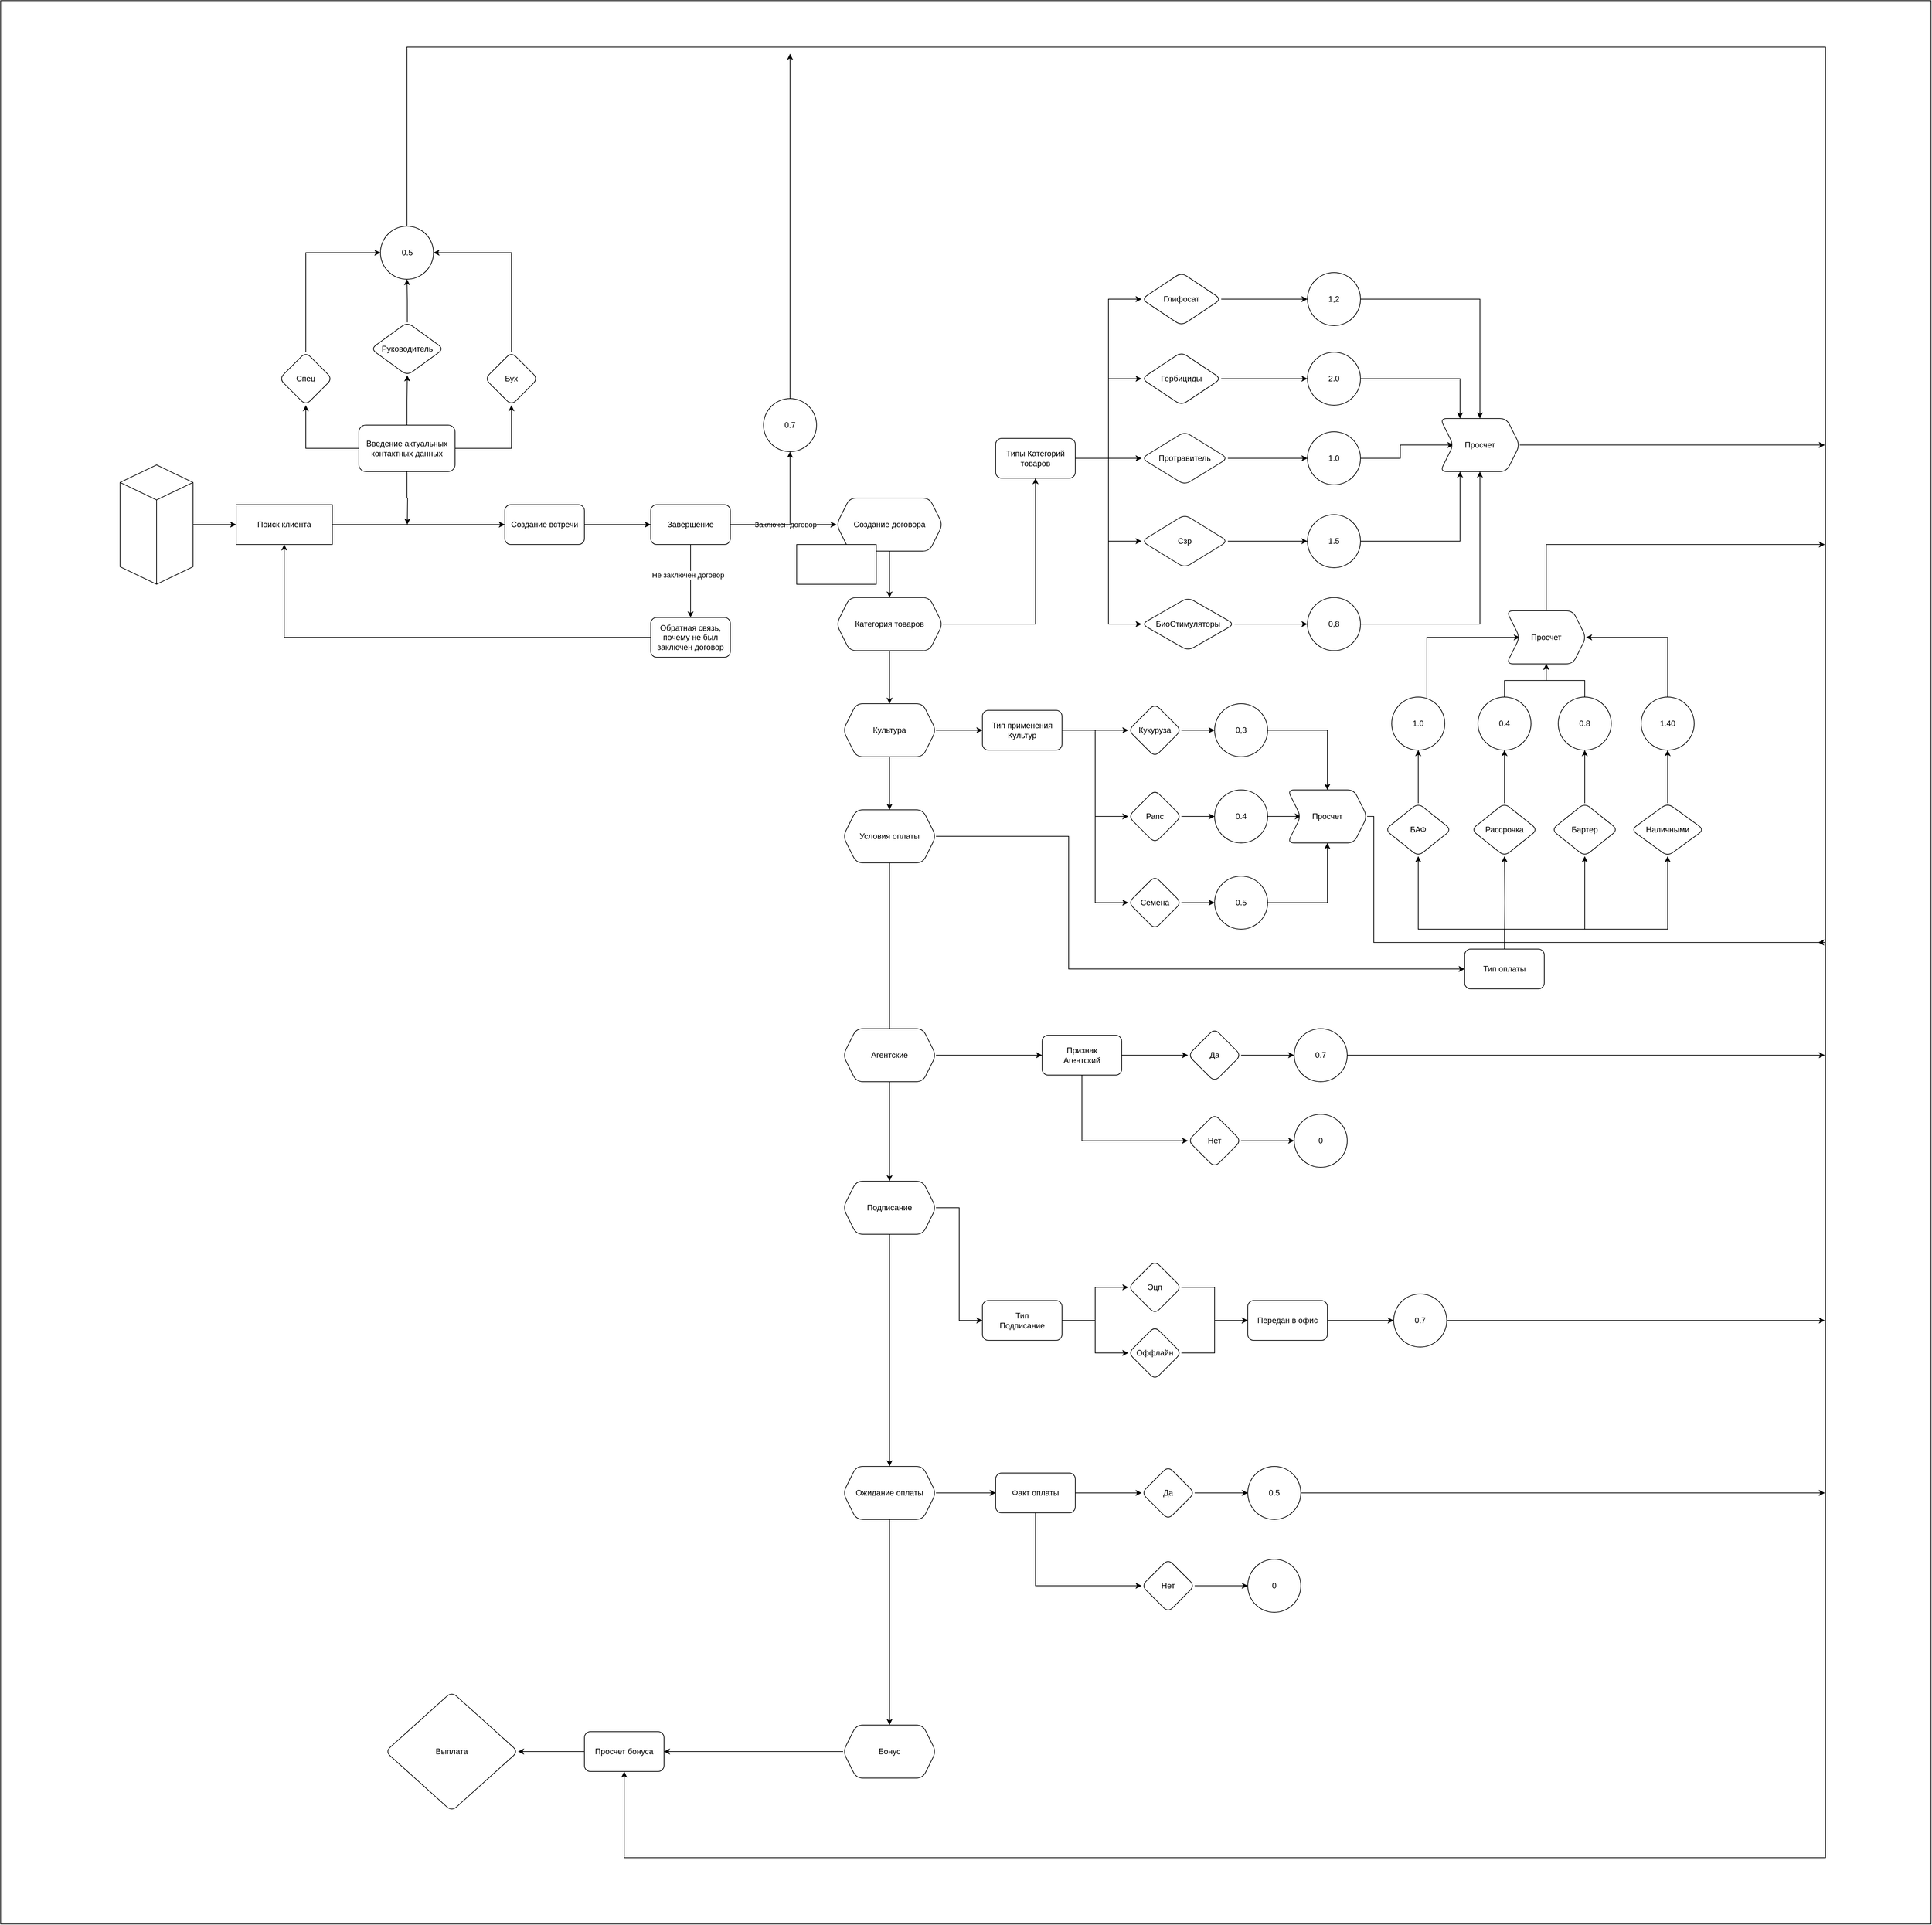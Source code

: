 <mxfile version="22.1.21" type="github">
  <diagram id="C5RBs43oDa-KdzZeNtuy" name="Page-1">
    <mxGraphModel dx="6012" dy="2959" grid="1" gridSize="10" guides="1" tooltips="1" connect="1" arrows="1" fold="1" page="1" pageScale="1" pageWidth="827" pageHeight="1169" math="0" shadow="0">
      <root>
        <mxCell id="WIyWlLk6GJQsqaUBKTNV-0" />
        <mxCell id="WIyWlLk6GJQsqaUBKTNV-1" parent="WIyWlLk6GJQsqaUBKTNV-0" />
        <mxCell id="RjRyZYwcBxq85FyGvVtr-87" value="" style="rounded=0;whiteSpace=wrap;html=1;" vertex="1" parent="WIyWlLk6GJQsqaUBKTNV-1">
          <mxGeometry x="-500" y="-510" width="2910" height="2900" as="geometry" />
        </mxCell>
        <mxCell id="WIyWlLk6GJQsqaUBKTNV-4" value="Yes" style="rounded=0;html=1;jettySize=auto;orthogonalLoop=1;fontSize=11;endArrow=block;endFill=0;endSize=8;strokeWidth=1;shadow=0;labelBackgroundColor=none;edgeStyle=orthogonalEdgeStyle;" parent="WIyWlLk6GJQsqaUBKTNV-1" edge="1">
          <mxGeometry y="20" relative="1" as="geometry">
            <mxPoint as="offset" />
            <mxPoint x="220" y="290" as="targetPoint" />
          </mxGeometry>
        </mxCell>
        <mxCell id="WIyWlLk6GJQsqaUBKTNV-5" value="No" style="edgeStyle=orthogonalEdgeStyle;rounded=0;html=1;jettySize=auto;orthogonalLoop=1;fontSize=11;endArrow=block;endFill=0;endSize=8;strokeWidth=1;shadow=0;labelBackgroundColor=none;" parent="WIyWlLk6GJQsqaUBKTNV-1" edge="1">
          <mxGeometry y="10" relative="1" as="geometry">
            <mxPoint as="offset" />
            <mxPoint x="270" y="210" as="sourcePoint" />
          </mxGeometry>
        </mxCell>
        <mxCell id="WIyWlLk6GJQsqaUBKTNV-8" value="No" style="rounded=0;html=1;jettySize=auto;orthogonalLoop=1;fontSize=11;endArrow=block;endFill=0;endSize=8;strokeWidth=1;shadow=0;labelBackgroundColor=none;edgeStyle=orthogonalEdgeStyle;" parent="WIyWlLk6GJQsqaUBKTNV-1" edge="1">
          <mxGeometry x="0.333" y="20" relative="1" as="geometry">
            <mxPoint as="offset" />
            <mxPoint x="220" y="430" as="targetPoint" />
          </mxGeometry>
        </mxCell>
        <mxCell id="WIyWlLk6GJQsqaUBKTNV-9" value="Yes" style="edgeStyle=orthogonalEdgeStyle;rounded=0;html=1;jettySize=auto;orthogonalLoop=1;fontSize=11;endArrow=block;endFill=0;endSize=8;strokeWidth=1;shadow=0;labelBackgroundColor=none;" parent="WIyWlLk6GJQsqaUBKTNV-1" edge="1">
          <mxGeometry y="10" relative="1" as="geometry">
            <mxPoint as="offset" />
            <mxPoint x="320" y="330" as="targetPoint" />
          </mxGeometry>
        </mxCell>
        <mxCell id="5p1ZKA-3Zw_9LjytfoNm-26" value="" style="edgeStyle=orthogonalEdgeStyle;rounded=0;orthogonalLoop=1;jettySize=auto;html=1;" parent="WIyWlLk6GJQsqaUBKTNV-1" source="5p1ZKA-3Zw_9LjytfoNm-1" target="5p1ZKA-3Zw_9LjytfoNm-25" edge="1">
          <mxGeometry relative="1" as="geometry" />
        </mxCell>
        <mxCell id="5p1ZKA-3Zw_9LjytfoNm-1" value="" style="html=1;whiteSpace=wrap;shape=isoCube2;backgroundOutline=1;isoAngle=15;" parent="WIyWlLk6GJQsqaUBKTNV-1" vertex="1">
          <mxGeometry x="-320" y="190" width="110" height="180" as="geometry" />
        </mxCell>
        <mxCell id="5p1ZKA-3Zw_9LjytfoNm-12" value="" style="edgeStyle=orthogonalEdgeStyle;rounded=0;orthogonalLoop=1;jettySize=auto;html=1;" parent="WIyWlLk6GJQsqaUBKTNV-1" source="5p1ZKA-3Zw_9LjytfoNm-4" target="5p1ZKA-3Zw_9LjytfoNm-11" edge="1">
          <mxGeometry relative="1" as="geometry" />
        </mxCell>
        <mxCell id="5p1ZKA-3Zw_9LjytfoNm-4" value="Создание встречи" style="rounded=1;whiteSpace=wrap;html=1;" parent="WIyWlLk6GJQsqaUBKTNV-1" vertex="1">
          <mxGeometry x="260" y="250" width="120" height="60" as="geometry" />
        </mxCell>
        <mxCell id="5p1ZKA-3Zw_9LjytfoNm-16" value="" style="edgeStyle=orthogonalEdgeStyle;rounded=0;orthogonalLoop=1;jettySize=auto;html=1;" parent="WIyWlLk6GJQsqaUBKTNV-1" source="5p1ZKA-3Zw_9LjytfoNm-11" target="5p1ZKA-3Zw_9LjytfoNm-15" edge="1">
          <mxGeometry relative="1" as="geometry" />
        </mxCell>
        <mxCell id="5p1ZKA-3Zw_9LjytfoNm-17" value="Не заключен договор" style="edgeLabel;html=1;align=center;verticalAlign=middle;resizable=0;points=[];" parent="5p1ZKA-3Zw_9LjytfoNm-16" vertex="1" connectable="0">
          <mxGeometry x="-0.092" y="-4" relative="1" as="geometry">
            <mxPoint y="-4" as="offset" />
          </mxGeometry>
        </mxCell>
        <mxCell id="5p1ZKA-3Zw_9LjytfoNm-23" style="edgeStyle=orthogonalEdgeStyle;rounded=0;orthogonalLoop=1;jettySize=auto;html=1;entryX=0;entryY=0.5;entryDx=0;entryDy=0;" parent="WIyWlLk6GJQsqaUBKTNV-1" source="5p1ZKA-3Zw_9LjytfoNm-11" target="5p1ZKA-3Zw_9LjytfoNm-21" edge="1">
          <mxGeometry relative="1" as="geometry" />
        </mxCell>
        <mxCell id="5p1ZKA-3Zw_9LjytfoNm-24" value="Заключен договор&lt;br&gt;" style="edgeLabel;html=1;align=center;verticalAlign=middle;resizable=0;points=[];" parent="5p1ZKA-3Zw_9LjytfoNm-23" vertex="1" connectable="0">
          <mxGeometry x="-0.3" y="1" relative="1" as="geometry">
            <mxPoint x="27" y="1" as="offset" />
          </mxGeometry>
        </mxCell>
        <mxCell id="5p1ZKA-3Zw_9LjytfoNm-77" value="" style="edgeStyle=orthogonalEdgeStyle;rounded=0;orthogonalLoop=1;jettySize=auto;html=1;" parent="WIyWlLk6GJQsqaUBKTNV-1" source="5p1ZKA-3Zw_9LjytfoNm-11" target="5p1ZKA-3Zw_9LjytfoNm-76" edge="1">
          <mxGeometry relative="1" as="geometry" />
        </mxCell>
        <mxCell id="5p1ZKA-3Zw_9LjytfoNm-11" value="Завершение" style="whiteSpace=wrap;html=1;rounded=1;" parent="WIyWlLk6GJQsqaUBKTNV-1" vertex="1">
          <mxGeometry x="480" y="250" width="120" height="60" as="geometry" />
        </mxCell>
        <mxCell id="5p1ZKA-3Zw_9LjytfoNm-18" style="edgeStyle=orthogonalEdgeStyle;rounded=0;orthogonalLoop=1;jettySize=auto;html=1;entryX=0.5;entryY=1;entryDx=0;entryDy=0;" parent="WIyWlLk6GJQsqaUBKTNV-1" source="5p1ZKA-3Zw_9LjytfoNm-15" target="5p1ZKA-3Zw_9LjytfoNm-25" edge="1">
          <mxGeometry relative="1" as="geometry">
            <mxPoint x="260" y="450" as="targetPoint" />
          </mxGeometry>
        </mxCell>
        <mxCell id="5p1ZKA-3Zw_9LjytfoNm-15" value="Обратная связь, почему не был заключен договор" style="whiteSpace=wrap;html=1;rounded=1;" parent="WIyWlLk6GJQsqaUBKTNV-1" vertex="1">
          <mxGeometry x="480" y="420" width="120" height="60" as="geometry" />
        </mxCell>
        <mxCell id="5p1ZKA-3Zw_9LjytfoNm-20" value="" style="edgeStyle=orthogonalEdgeStyle;rounded=0;orthogonalLoop=1;jettySize=auto;html=1;" parent="WIyWlLk6GJQsqaUBKTNV-1" source="5p1ZKA-3Zw_9LjytfoNm-21" target="5p1ZKA-3Zw_9LjytfoNm-22" edge="1">
          <mxGeometry relative="1" as="geometry" />
        </mxCell>
        <mxCell id="5p1ZKA-3Zw_9LjytfoNm-21" value="Создание договора" style="shape=hexagon;perimeter=hexagonPerimeter2;whiteSpace=wrap;html=1;fixedSize=1;rounded=1;" parent="WIyWlLk6GJQsqaUBKTNV-1" vertex="1">
          <mxGeometry x="760" y="240" width="160" height="80" as="geometry" />
        </mxCell>
        <mxCell id="5p1ZKA-3Zw_9LjytfoNm-53" value="" style="edgeStyle=orthogonalEdgeStyle;rounded=0;orthogonalLoop=1;jettySize=auto;html=1;" parent="WIyWlLk6GJQsqaUBKTNV-1" source="5p1ZKA-3Zw_9LjytfoNm-22" target="5p1ZKA-3Zw_9LjytfoNm-52" edge="1">
          <mxGeometry relative="1" as="geometry" />
        </mxCell>
        <mxCell id="5p1ZKA-3Zw_9LjytfoNm-67" value="" style="edgeStyle=orthogonalEdgeStyle;rounded=0;orthogonalLoop=1;jettySize=auto;html=1;" parent="WIyWlLk6GJQsqaUBKTNV-1" source="5p1ZKA-3Zw_9LjytfoNm-22" target="5p1ZKA-3Zw_9LjytfoNm-66" edge="1">
          <mxGeometry relative="1" as="geometry" />
        </mxCell>
        <mxCell id="5p1ZKA-3Zw_9LjytfoNm-22" value="Категория товаров&lt;br&gt;" style="shape=hexagon;perimeter=hexagonPerimeter2;whiteSpace=wrap;html=1;fixedSize=1;rounded=1;" parent="WIyWlLk6GJQsqaUBKTNV-1" vertex="1">
          <mxGeometry x="760" y="390" width="160" height="80" as="geometry" />
        </mxCell>
        <mxCell id="5p1ZKA-3Zw_9LjytfoNm-25" value="Поиск клиента" style="whiteSpace=wrap;html=1;" parent="WIyWlLk6GJQsqaUBKTNV-1" vertex="1">
          <mxGeometry x="-145" y="250" width="145" height="60" as="geometry" />
        </mxCell>
        <mxCell id="5p1ZKA-3Zw_9LjytfoNm-34" value="" style="edgeStyle=orthogonalEdgeStyle;rounded=0;orthogonalLoop=1;jettySize=auto;html=1;entryX=0;entryY=0.5;entryDx=0;entryDy=0;" parent="WIyWlLk6GJQsqaUBKTNV-1" source="5p1ZKA-3Zw_9LjytfoNm-25" target="5p1ZKA-3Zw_9LjytfoNm-4" edge="1">
          <mxGeometry relative="1" as="geometry">
            <mxPoint x="320" y="280" as="targetPoint" />
            <mxPoint x="-15" y="280" as="sourcePoint" />
          </mxGeometry>
        </mxCell>
        <mxCell id="5p1ZKA-3Zw_9LjytfoNm-40" style="edgeStyle=orthogonalEdgeStyle;rounded=0;orthogonalLoop=1;jettySize=auto;html=1;" parent="WIyWlLk6GJQsqaUBKTNV-1" source="5p1ZKA-3Zw_9LjytfoNm-33" edge="1">
          <mxGeometry relative="1" as="geometry">
            <mxPoint x="113" y="280" as="targetPoint" />
          </mxGeometry>
        </mxCell>
        <mxCell id="5p1ZKA-3Zw_9LjytfoNm-42" value="" style="edgeStyle=orthogonalEdgeStyle;rounded=0;orthogonalLoop=1;jettySize=auto;html=1;" parent="WIyWlLk6GJQsqaUBKTNV-1" source="5p1ZKA-3Zw_9LjytfoNm-33" target="5p1ZKA-3Zw_9LjytfoNm-41" edge="1">
          <mxGeometry relative="1" as="geometry" />
        </mxCell>
        <mxCell id="5p1ZKA-3Zw_9LjytfoNm-44" value="" style="edgeStyle=orthogonalEdgeStyle;rounded=0;orthogonalLoop=1;jettySize=auto;html=1;" parent="WIyWlLk6GJQsqaUBKTNV-1" source="5p1ZKA-3Zw_9LjytfoNm-33" target="5p1ZKA-3Zw_9LjytfoNm-43" edge="1">
          <mxGeometry relative="1" as="geometry" />
        </mxCell>
        <mxCell id="5p1ZKA-3Zw_9LjytfoNm-46" value="" style="edgeStyle=orthogonalEdgeStyle;rounded=0;orthogonalLoop=1;jettySize=auto;html=1;" parent="WIyWlLk6GJQsqaUBKTNV-1" source="5p1ZKA-3Zw_9LjytfoNm-33" target="5p1ZKA-3Zw_9LjytfoNm-45" edge="1">
          <mxGeometry relative="1" as="geometry" />
        </mxCell>
        <mxCell id="5p1ZKA-3Zw_9LjytfoNm-33" value="Введение актуальных контактных данных" style="rounded=1;whiteSpace=wrap;html=1;" parent="WIyWlLk6GJQsqaUBKTNV-1" vertex="1">
          <mxGeometry x="40" y="130" width="145" height="70" as="geometry" />
        </mxCell>
        <mxCell id="5p1ZKA-3Zw_9LjytfoNm-49" value="" style="edgeStyle=orthogonalEdgeStyle;rounded=0;orthogonalLoop=1;jettySize=auto;html=1;entryX=0;entryY=0.5;entryDx=0;entryDy=0;exitX=0.5;exitY=0;exitDx=0;exitDy=0;" parent="WIyWlLk6GJQsqaUBKTNV-1" source="5p1ZKA-3Zw_9LjytfoNm-41" target="5p1ZKA-3Zw_9LjytfoNm-48" edge="1">
          <mxGeometry relative="1" as="geometry" />
        </mxCell>
        <mxCell id="5p1ZKA-3Zw_9LjytfoNm-41" value="Спец" style="rhombus;whiteSpace=wrap;html=1;rounded=1;" parent="WIyWlLk6GJQsqaUBKTNV-1" vertex="1">
          <mxGeometry x="-80" y="20" width="80" height="80" as="geometry" />
        </mxCell>
        <mxCell id="5p1ZKA-3Zw_9LjytfoNm-50" style="edgeStyle=orthogonalEdgeStyle;rounded=0;orthogonalLoop=1;jettySize=auto;html=1;" parent="WIyWlLk6GJQsqaUBKTNV-1" source="5p1ZKA-3Zw_9LjytfoNm-43" target="5p1ZKA-3Zw_9LjytfoNm-48" edge="1">
          <mxGeometry relative="1" as="geometry" />
        </mxCell>
        <mxCell id="5p1ZKA-3Zw_9LjytfoNm-43" value="Руководитель&lt;br&gt;" style="rhombus;whiteSpace=wrap;html=1;rounded=1;" parent="WIyWlLk6GJQsqaUBKTNV-1" vertex="1">
          <mxGeometry x="58" y="-25" width="110" height="80" as="geometry" />
        </mxCell>
        <mxCell id="5p1ZKA-3Zw_9LjytfoNm-51" style="edgeStyle=orthogonalEdgeStyle;rounded=0;orthogonalLoop=1;jettySize=auto;html=1;exitX=0.5;exitY=0;exitDx=0;exitDy=0;entryX=1;entryY=0.5;entryDx=0;entryDy=0;" parent="WIyWlLk6GJQsqaUBKTNV-1" source="5p1ZKA-3Zw_9LjytfoNm-45" target="5p1ZKA-3Zw_9LjytfoNm-48" edge="1">
          <mxGeometry relative="1" as="geometry" />
        </mxCell>
        <mxCell id="5p1ZKA-3Zw_9LjytfoNm-45" value="Бух" style="rhombus;whiteSpace=wrap;html=1;rounded=1;" parent="WIyWlLk6GJQsqaUBKTNV-1" vertex="1">
          <mxGeometry x="230" y="20" width="80" height="80" as="geometry" />
        </mxCell>
        <mxCell id="RjRyZYwcBxq85FyGvVtr-54" style="edgeStyle=orthogonalEdgeStyle;rounded=0;orthogonalLoop=1;jettySize=auto;html=1;entryX=0.5;entryY=1;entryDx=0;entryDy=0;" edge="1" parent="WIyWlLk6GJQsqaUBKTNV-1" source="5p1ZKA-3Zw_9LjytfoNm-48" target="RjRyZYwcBxq85FyGvVtr-50">
          <mxGeometry relative="1" as="geometry">
            <mxPoint x="460" y="2300" as="targetPoint" />
            <Array as="points">
              <mxPoint x="113" y="-440" />
              <mxPoint x="2251" y="-440" />
              <mxPoint x="2251" y="2290" />
              <mxPoint x="440" y="2290" />
            </Array>
          </mxGeometry>
        </mxCell>
        <mxCell id="5p1ZKA-3Zw_9LjytfoNm-48" value="0.5" style="ellipse;whiteSpace=wrap;html=1;rounded=1;" parent="WIyWlLk6GJQsqaUBKTNV-1" vertex="1">
          <mxGeometry x="72.5" y="-170" width="80" height="80" as="geometry" />
        </mxCell>
        <mxCell id="5p1ZKA-3Zw_9LjytfoNm-57" value="" style="edgeStyle=orthogonalEdgeStyle;rounded=0;orthogonalLoop=1;jettySize=auto;html=1;" parent="WIyWlLk6GJQsqaUBKTNV-1" source="5p1ZKA-3Zw_9LjytfoNm-52" target="5p1ZKA-3Zw_9LjytfoNm-56" edge="1">
          <mxGeometry relative="1" as="geometry" />
        </mxCell>
        <mxCell id="5p1ZKA-3Zw_9LjytfoNm-59" value="" style="edgeStyle=orthogonalEdgeStyle;rounded=0;orthogonalLoop=1;jettySize=auto;html=1;entryX=0;entryY=0.5;entryDx=0;entryDy=0;" parent="WIyWlLk6GJQsqaUBKTNV-1" source="5p1ZKA-3Zw_9LjytfoNm-52" target="5p1ZKA-3Zw_9LjytfoNm-58" edge="1">
          <mxGeometry relative="1" as="geometry" />
        </mxCell>
        <mxCell id="5p1ZKA-3Zw_9LjytfoNm-61" value="" style="edgeStyle=orthogonalEdgeStyle;rounded=0;orthogonalLoop=1;jettySize=auto;html=1;entryX=0;entryY=0.5;entryDx=0;entryDy=0;" parent="WIyWlLk6GJQsqaUBKTNV-1" source="5p1ZKA-3Zw_9LjytfoNm-52" target="5p1ZKA-3Zw_9LjytfoNm-60" edge="1">
          <mxGeometry relative="1" as="geometry">
            <Array as="points">
              <mxPoint x="1170" y="180" />
              <mxPoint x="1170" y="305" />
            </Array>
          </mxGeometry>
        </mxCell>
        <mxCell id="5p1ZKA-3Zw_9LjytfoNm-52" value="Типы Категорий товаров" style="whiteSpace=wrap;html=1;rounded=1;" parent="WIyWlLk6GJQsqaUBKTNV-1" vertex="1">
          <mxGeometry x="1000" y="150" width="120" height="60" as="geometry" />
        </mxCell>
        <mxCell id="RjRyZYwcBxq85FyGvVtr-25" value="" style="edgeStyle=orthogonalEdgeStyle;rounded=0;orthogonalLoop=1;jettySize=auto;html=1;" edge="1" parent="WIyWlLk6GJQsqaUBKTNV-1" source="5p1ZKA-3Zw_9LjytfoNm-56" target="RjRyZYwcBxq85FyGvVtr-24">
          <mxGeometry relative="1" as="geometry" />
        </mxCell>
        <mxCell id="5p1ZKA-3Zw_9LjytfoNm-56" value="Протравитель&lt;br&gt;" style="rhombus;whiteSpace=wrap;html=1;rounded=1;" parent="WIyWlLk6GJQsqaUBKTNV-1" vertex="1">
          <mxGeometry x="1220" y="140" width="130" height="80" as="geometry" />
        </mxCell>
        <mxCell id="RjRyZYwcBxq85FyGvVtr-23" value="" style="edgeStyle=orthogonalEdgeStyle;rounded=0;orthogonalLoop=1;jettySize=auto;html=1;" edge="1" parent="WIyWlLk6GJQsqaUBKTNV-1" source="5p1ZKA-3Zw_9LjytfoNm-58" target="RjRyZYwcBxq85FyGvVtr-22">
          <mxGeometry relative="1" as="geometry" />
        </mxCell>
        <mxCell id="5p1ZKA-3Zw_9LjytfoNm-58" value="Гербициды" style="rhombus;whiteSpace=wrap;html=1;rounded=1;" parent="WIyWlLk6GJQsqaUBKTNV-1" vertex="1">
          <mxGeometry x="1220" y="20" width="120" height="80" as="geometry" />
        </mxCell>
        <mxCell id="RjRyZYwcBxq85FyGvVtr-27" value="" style="edgeStyle=orthogonalEdgeStyle;rounded=0;orthogonalLoop=1;jettySize=auto;html=1;" edge="1" parent="WIyWlLk6GJQsqaUBKTNV-1" source="5p1ZKA-3Zw_9LjytfoNm-60" target="RjRyZYwcBxq85FyGvVtr-26">
          <mxGeometry relative="1" as="geometry" />
        </mxCell>
        <mxCell id="5p1ZKA-3Zw_9LjytfoNm-60" value="Сзр" style="rhombus;whiteSpace=wrap;html=1;rounded=1;" parent="WIyWlLk6GJQsqaUBKTNV-1" vertex="1">
          <mxGeometry x="1220" y="265" width="130" height="80" as="geometry" />
        </mxCell>
        <mxCell id="5p1ZKA-3Zw_9LjytfoNm-62" value="" style="edgeStyle=orthogonalEdgeStyle;rounded=0;orthogonalLoop=1;jettySize=auto;html=1;exitX=1;exitY=0.5;exitDx=0;exitDy=0;entryX=0;entryY=0.5;entryDx=0;entryDy=0;" parent="WIyWlLk6GJQsqaUBKTNV-1" source="5p1ZKA-3Zw_9LjytfoNm-52" target="5p1ZKA-3Zw_9LjytfoNm-63" edge="1">
          <mxGeometry relative="1" as="geometry">
            <mxPoint x="1120" y="300" as="sourcePoint" />
            <Array as="points">
              <mxPoint x="1170" y="180" />
              <mxPoint x="1170" y="430" />
            </Array>
          </mxGeometry>
        </mxCell>
        <mxCell id="RjRyZYwcBxq85FyGvVtr-29" value="" style="edgeStyle=orthogonalEdgeStyle;rounded=0;orthogonalLoop=1;jettySize=auto;html=1;" edge="1" parent="WIyWlLk6GJQsqaUBKTNV-1" source="5p1ZKA-3Zw_9LjytfoNm-63" target="RjRyZYwcBxq85FyGvVtr-28">
          <mxGeometry relative="1" as="geometry" />
        </mxCell>
        <mxCell id="5p1ZKA-3Zw_9LjytfoNm-63" value="БиоСтимуляторы&lt;br&gt;" style="rhombus;whiteSpace=wrap;html=1;rounded=1;" parent="WIyWlLk6GJQsqaUBKTNV-1" vertex="1">
          <mxGeometry x="1220" y="390" width="140" height="80" as="geometry" />
        </mxCell>
        <mxCell id="5p1ZKA-3Zw_9LjytfoNm-64" value="" style="edgeStyle=orthogonalEdgeStyle;rounded=0;orthogonalLoop=1;jettySize=auto;html=1;entryX=0;entryY=0.5;entryDx=0;entryDy=0;exitX=1;exitY=0.5;exitDx=0;exitDy=0;" parent="WIyWlLk6GJQsqaUBKTNV-1" source="5p1ZKA-3Zw_9LjytfoNm-52" target="5p1ZKA-3Zw_9LjytfoNm-65" edge="1">
          <mxGeometry relative="1" as="geometry">
            <mxPoint x="1120" y="160" as="sourcePoint" />
          </mxGeometry>
        </mxCell>
        <mxCell id="RjRyZYwcBxq85FyGvVtr-21" value="" style="edgeStyle=orthogonalEdgeStyle;rounded=0;orthogonalLoop=1;jettySize=auto;html=1;" edge="1" parent="WIyWlLk6GJQsqaUBKTNV-1" source="5p1ZKA-3Zw_9LjytfoNm-65" target="RjRyZYwcBxq85FyGvVtr-20">
          <mxGeometry relative="1" as="geometry" />
        </mxCell>
        <mxCell id="5p1ZKA-3Zw_9LjytfoNm-65" value="Глифосат" style="rhombus;whiteSpace=wrap;html=1;rounded=1;" parent="WIyWlLk6GJQsqaUBKTNV-1" vertex="1">
          <mxGeometry x="1220" y="-100" width="120" height="80" as="geometry" />
        </mxCell>
        <mxCell id="5p1ZKA-3Zw_9LjytfoNm-69" value="" style="edgeStyle=orthogonalEdgeStyle;rounded=0;orthogonalLoop=1;jettySize=auto;html=1;" parent="WIyWlLk6GJQsqaUBKTNV-1" source="5p1ZKA-3Zw_9LjytfoNm-66" target="5p1ZKA-3Zw_9LjytfoNm-68" edge="1">
          <mxGeometry relative="1" as="geometry" />
        </mxCell>
        <mxCell id="5p1ZKA-3Zw_9LjytfoNm-79" value="" style="edgeStyle=orthogonalEdgeStyle;rounded=0;orthogonalLoop=1;jettySize=auto;html=1;" parent="WIyWlLk6GJQsqaUBKTNV-1" source="5p1ZKA-3Zw_9LjytfoNm-66" target="5p1ZKA-3Zw_9LjytfoNm-78" edge="1">
          <mxGeometry relative="1" as="geometry" />
        </mxCell>
        <mxCell id="5p1ZKA-3Zw_9LjytfoNm-66" value="Культура" style="shape=hexagon;perimeter=hexagonPerimeter2;whiteSpace=wrap;html=1;fixedSize=1;rounded=1;" parent="WIyWlLk6GJQsqaUBKTNV-1" vertex="1">
          <mxGeometry x="770" y="550" width="140" height="80" as="geometry" />
        </mxCell>
        <mxCell id="5p1ZKA-3Zw_9LjytfoNm-71" value="" style="edgeStyle=orthogonalEdgeStyle;rounded=0;orthogonalLoop=1;jettySize=auto;html=1;" parent="WIyWlLk6GJQsqaUBKTNV-1" source="5p1ZKA-3Zw_9LjytfoNm-68" target="5p1ZKA-3Zw_9LjytfoNm-70" edge="1">
          <mxGeometry relative="1" as="geometry" />
        </mxCell>
        <mxCell id="5p1ZKA-3Zw_9LjytfoNm-73" value="" style="edgeStyle=orthogonalEdgeStyle;rounded=0;orthogonalLoop=1;jettySize=auto;html=1;entryX=0;entryY=0.5;entryDx=0;entryDy=0;" parent="WIyWlLk6GJQsqaUBKTNV-1" source="5p1ZKA-3Zw_9LjytfoNm-68" target="5p1ZKA-3Zw_9LjytfoNm-72" edge="1">
          <mxGeometry relative="1" as="geometry" />
        </mxCell>
        <mxCell id="5p1ZKA-3Zw_9LjytfoNm-68" value="Тип применения Культур" style="whiteSpace=wrap;html=1;rounded=1;" parent="WIyWlLk6GJQsqaUBKTNV-1" vertex="1">
          <mxGeometry x="980" y="560" width="120" height="60" as="geometry" />
        </mxCell>
        <mxCell id="RjRyZYwcBxq85FyGvVtr-35" value="" style="edgeStyle=orthogonalEdgeStyle;rounded=0;orthogonalLoop=1;jettySize=auto;html=1;" edge="1" parent="WIyWlLk6GJQsqaUBKTNV-1" source="5p1ZKA-3Zw_9LjytfoNm-70" target="RjRyZYwcBxq85FyGvVtr-34">
          <mxGeometry relative="1" as="geometry" />
        </mxCell>
        <mxCell id="5p1ZKA-3Zw_9LjytfoNm-70" value="Кукуруза" style="rhombus;whiteSpace=wrap;html=1;rounded=1;" parent="WIyWlLk6GJQsqaUBKTNV-1" vertex="1">
          <mxGeometry x="1200" y="550" width="80" height="80" as="geometry" />
        </mxCell>
        <mxCell id="RjRyZYwcBxq85FyGvVtr-33" value="" style="edgeStyle=orthogonalEdgeStyle;rounded=0;orthogonalLoop=1;jettySize=auto;html=1;" edge="1" parent="WIyWlLk6GJQsqaUBKTNV-1" source="5p1ZKA-3Zw_9LjytfoNm-72" target="RjRyZYwcBxq85FyGvVtr-32">
          <mxGeometry relative="1" as="geometry" />
        </mxCell>
        <mxCell id="5p1ZKA-3Zw_9LjytfoNm-72" value="Рапс" style="rhombus;whiteSpace=wrap;html=1;rounded=1;" parent="WIyWlLk6GJQsqaUBKTNV-1" vertex="1">
          <mxGeometry x="1200" y="680" width="80" height="80" as="geometry" />
        </mxCell>
        <mxCell id="5p1ZKA-3Zw_9LjytfoNm-74" value="" style="edgeStyle=orthogonalEdgeStyle;rounded=0;orthogonalLoop=1;jettySize=auto;html=1;entryX=0;entryY=0.5;entryDx=0;entryDy=0;exitX=1;exitY=0.5;exitDx=0;exitDy=0;" parent="WIyWlLk6GJQsqaUBKTNV-1" source="5p1ZKA-3Zw_9LjytfoNm-68" target="5p1ZKA-3Zw_9LjytfoNm-75" edge="1">
          <mxGeometry relative="1" as="geometry">
            <mxPoint x="1100" y="720" as="sourcePoint" />
          </mxGeometry>
        </mxCell>
        <mxCell id="RjRyZYwcBxq85FyGvVtr-31" value="" style="edgeStyle=orthogonalEdgeStyle;rounded=0;orthogonalLoop=1;jettySize=auto;html=1;" edge="1" parent="WIyWlLk6GJQsqaUBKTNV-1" source="5p1ZKA-3Zw_9LjytfoNm-75" target="RjRyZYwcBxq85FyGvVtr-30">
          <mxGeometry relative="1" as="geometry" />
        </mxCell>
        <mxCell id="5p1ZKA-3Zw_9LjytfoNm-75" value="Семена" style="rhombus;whiteSpace=wrap;html=1;rounded=1;" parent="WIyWlLk6GJQsqaUBKTNV-1" vertex="1">
          <mxGeometry x="1200" y="810" width="80" height="80" as="geometry" />
        </mxCell>
        <mxCell id="RjRyZYwcBxq85FyGvVtr-56" style="edgeStyle=orthogonalEdgeStyle;rounded=0;orthogonalLoop=1;jettySize=auto;html=1;" edge="1" parent="WIyWlLk6GJQsqaUBKTNV-1" source="5p1ZKA-3Zw_9LjytfoNm-76">
          <mxGeometry relative="1" as="geometry">
            <mxPoint x="690" y="-430" as="targetPoint" />
          </mxGeometry>
        </mxCell>
        <mxCell id="5p1ZKA-3Zw_9LjytfoNm-76" value="0.7" style="ellipse;whiteSpace=wrap;html=1;rounded=1;" parent="WIyWlLk6GJQsqaUBKTNV-1" vertex="1">
          <mxGeometry x="650" y="90" width="80" height="80" as="geometry" />
        </mxCell>
        <mxCell id="5p1ZKA-3Zw_9LjytfoNm-81" value="" style="edgeStyle=orthogonalEdgeStyle;rounded=0;orthogonalLoop=1;jettySize=auto;html=1;" parent="WIyWlLk6GJQsqaUBKTNV-1" source="5p1ZKA-3Zw_9LjytfoNm-78" target="5p1ZKA-3Zw_9LjytfoNm-80" edge="1">
          <mxGeometry relative="1" as="geometry" />
        </mxCell>
        <mxCell id="5p1ZKA-3Zw_9LjytfoNm-85" value="" style="edgeStyle=orthogonalEdgeStyle;rounded=0;orthogonalLoop=1;jettySize=auto;html=1;entryX=0;entryY=0.5;entryDx=0;entryDy=0;" parent="WIyWlLk6GJQsqaUBKTNV-1" source="5p1ZKA-3Zw_9LjytfoNm-78" target="5p1ZKA-3Zw_9LjytfoNm-84" edge="1">
          <mxGeometry relative="1" as="geometry">
            <Array as="points">
              <mxPoint x="1110" y="750" />
              <mxPoint x="1110" y="950" />
            </Array>
          </mxGeometry>
        </mxCell>
        <mxCell id="5p1ZKA-3Zw_9LjytfoNm-78" value="Условия оплаты&lt;br&gt;" style="shape=hexagon;perimeter=hexagonPerimeter2;whiteSpace=wrap;html=1;fixedSize=1;rounded=1;" parent="WIyWlLk6GJQsqaUBKTNV-1" vertex="1">
          <mxGeometry x="770" y="710" width="140" height="80" as="geometry" />
        </mxCell>
        <mxCell id="5p1ZKA-3Zw_9LjytfoNm-83" value="" style="edgeStyle=orthogonalEdgeStyle;rounded=0;orthogonalLoop=1;jettySize=auto;html=1;entryX=0;entryY=0.5;entryDx=0;entryDy=0;" parent="WIyWlLk6GJQsqaUBKTNV-1" source="5p1ZKA-3Zw_9LjytfoNm-80" target="5p1ZKA-3Zw_9LjytfoNm-82" edge="1">
          <mxGeometry relative="1" as="geometry" />
        </mxCell>
        <mxCell id="RjRyZYwcBxq85FyGvVtr-13" value="" style="edgeStyle=orthogonalEdgeStyle;rounded=0;orthogonalLoop=1;jettySize=auto;html=1;" edge="1" parent="WIyWlLk6GJQsqaUBKTNV-1" source="5p1ZKA-3Zw_9LjytfoNm-80" target="RjRyZYwcBxq85FyGvVtr-12">
          <mxGeometry relative="1" as="geometry" />
        </mxCell>
        <mxCell id="5p1ZKA-3Zw_9LjytfoNm-80" value="Подписание" style="shape=hexagon;perimeter=hexagonPerimeter2;whiteSpace=wrap;html=1;fixedSize=1;rounded=1;" parent="WIyWlLk6GJQsqaUBKTNV-1" vertex="1">
          <mxGeometry x="770" y="1270" width="140" height="80" as="geometry" />
        </mxCell>
        <mxCell id="5p1ZKA-3Zw_9LjytfoNm-87" value="" style="edgeStyle=orthogonalEdgeStyle;rounded=0;orthogonalLoop=1;jettySize=auto;html=1;entryX=0;entryY=0.5;entryDx=0;entryDy=0;" parent="WIyWlLk6GJQsqaUBKTNV-1" source="5p1ZKA-3Zw_9LjytfoNm-82" target="5p1ZKA-3Zw_9LjytfoNm-86" edge="1">
          <mxGeometry relative="1" as="geometry" />
        </mxCell>
        <mxCell id="5p1ZKA-3Zw_9LjytfoNm-89" value="" style="edgeStyle=orthogonalEdgeStyle;rounded=0;orthogonalLoop=1;jettySize=auto;html=1;" parent="WIyWlLk6GJQsqaUBKTNV-1" source="5p1ZKA-3Zw_9LjytfoNm-82" target="5p1ZKA-3Zw_9LjytfoNm-88" edge="1">
          <mxGeometry relative="1" as="geometry" />
        </mxCell>
        <mxCell id="5p1ZKA-3Zw_9LjytfoNm-82" value="Тип &lt;br&gt;Подписание" style="whiteSpace=wrap;html=1;rounded=1;" parent="WIyWlLk6GJQsqaUBKTNV-1" vertex="1">
          <mxGeometry x="980" y="1450" width="120" height="60" as="geometry" />
        </mxCell>
        <mxCell id="5p1ZKA-3Zw_9LjytfoNm-96" value="" style="edgeStyle=orthogonalEdgeStyle;rounded=0;orthogonalLoop=1;jettySize=auto;html=1;" parent="WIyWlLk6GJQsqaUBKTNV-1" target="5p1ZKA-3Zw_9LjytfoNm-95" edge="1">
          <mxGeometry relative="1" as="geometry">
            <mxPoint x="1767" y="920" as="sourcePoint" />
          </mxGeometry>
        </mxCell>
        <mxCell id="5p1ZKA-3Zw_9LjytfoNm-103" style="edgeStyle=orthogonalEdgeStyle;rounded=0;orthogonalLoop=1;jettySize=auto;html=1;exitX=0.5;exitY=0;exitDx=0;exitDy=0;" parent="WIyWlLk6GJQsqaUBKTNV-1" edge="1">
          <mxGeometry relative="1" as="geometry">
            <mxPoint x="1888" y="780" as="targetPoint" />
            <mxPoint x="1778" y="920" as="sourcePoint" />
            <Array as="points">
              <mxPoint x="1767" y="920" />
              <mxPoint x="1767" y="890" />
              <mxPoint x="1888" y="890" />
            </Array>
          </mxGeometry>
        </mxCell>
        <mxCell id="5p1ZKA-3Zw_9LjytfoNm-106" value="" style="edgeStyle=orthogonalEdgeStyle;rounded=0;orthogonalLoop=1;jettySize=auto;html=1;exitX=0.5;exitY=0;exitDx=0;exitDy=0;entryX=0.5;entryY=1;entryDx=0;entryDy=0;" parent="WIyWlLk6GJQsqaUBKTNV-1" source="5p1ZKA-3Zw_9LjytfoNm-84" target="5p1ZKA-3Zw_9LjytfoNm-99" edge="1">
          <mxGeometry relative="1" as="geometry">
            <mxPoint x="1778" y="920" as="sourcePoint" />
            <Array as="points">
              <mxPoint x="1767" y="890" />
              <mxPoint x="2013" y="890" />
            </Array>
          </mxGeometry>
        </mxCell>
        <mxCell id="5p1ZKA-3Zw_9LjytfoNm-111" style="edgeStyle=orthogonalEdgeStyle;rounded=0;orthogonalLoop=1;jettySize=auto;html=1;entryX=0.5;entryY=1;entryDx=0;entryDy=0;" parent="WIyWlLk6GJQsqaUBKTNV-1" source="5p1ZKA-3Zw_9LjytfoNm-84" target="5p1ZKA-3Zw_9LjytfoNm-110" edge="1">
          <mxGeometry relative="1" as="geometry">
            <Array as="points">
              <mxPoint x="1767" y="890" />
              <mxPoint x="1637" y="890" />
            </Array>
          </mxGeometry>
        </mxCell>
        <mxCell id="5p1ZKA-3Zw_9LjytfoNm-84" value="Тип оплаты" style="whiteSpace=wrap;html=1;rounded=1;" parent="WIyWlLk6GJQsqaUBKTNV-1" vertex="1">
          <mxGeometry x="1707" y="920" width="120" height="60" as="geometry" />
        </mxCell>
        <mxCell id="5p1ZKA-3Zw_9LjytfoNm-91" value="" style="edgeStyle=orthogonalEdgeStyle;rounded=0;orthogonalLoop=1;jettySize=auto;html=1;" parent="WIyWlLk6GJQsqaUBKTNV-1" source="5p1ZKA-3Zw_9LjytfoNm-86" target="5p1ZKA-3Zw_9LjytfoNm-90" edge="1">
          <mxGeometry relative="1" as="geometry" />
        </mxCell>
        <mxCell id="5p1ZKA-3Zw_9LjytfoNm-86" value="Оффлайн" style="rhombus;whiteSpace=wrap;html=1;rounded=1;" parent="WIyWlLk6GJQsqaUBKTNV-1" vertex="1">
          <mxGeometry x="1200" y="1489" width="80" height="80" as="geometry" />
        </mxCell>
        <mxCell id="5p1ZKA-3Zw_9LjytfoNm-92" style="edgeStyle=orthogonalEdgeStyle;rounded=0;orthogonalLoop=1;jettySize=auto;html=1;entryX=0;entryY=0.5;entryDx=0;entryDy=0;" parent="WIyWlLk6GJQsqaUBKTNV-1" source="5p1ZKA-3Zw_9LjytfoNm-88" target="5p1ZKA-3Zw_9LjytfoNm-90" edge="1">
          <mxGeometry relative="1" as="geometry" />
        </mxCell>
        <mxCell id="5p1ZKA-3Zw_9LjytfoNm-88" value="Эцп" style="rhombus;whiteSpace=wrap;html=1;rounded=1;" parent="WIyWlLk6GJQsqaUBKTNV-1" vertex="1">
          <mxGeometry x="1200" y="1390" width="80" height="80" as="geometry" />
        </mxCell>
        <mxCell id="5p1ZKA-3Zw_9LjytfoNm-94" value="" style="edgeStyle=orthogonalEdgeStyle;rounded=0;orthogonalLoop=1;jettySize=auto;html=1;" parent="WIyWlLk6GJQsqaUBKTNV-1" source="5p1ZKA-3Zw_9LjytfoNm-90" target="5p1ZKA-3Zw_9LjytfoNm-93" edge="1">
          <mxGeometry relative="1" as="geometry" />
        </mxCell>
        <mxCell id="5p1ZKA-3Zw_9LjytfoNm-90" value="Передан в офис" style="whiteSpace=wrap;html=1;rounded=1;" parent="WIyWlLk6GJQsqaUBKTNV-1" vertex="1">
          <mxGeometry x="1380" y="1450" width="120" height="60" as="geometry" />
        </mxCell>
        <mxCell id="RjRyZYwcBxq85FyGvVtr-84" style="edgeStyle=orthogonalEdgeStyle;rounded=0;orthogonalLoop=1;jettySize=auto;html=1;" edge="1" parent="WIyWlLk6GJQsqaUBKTNV-1" source="5p1ZKA-3Zw_9LjytfoNm-93">
          <mxGeometry relative="1" as="geometry">
            <mxPoint x="2250" y="1480.0" as="targetPoint" />
          </mxGeometry>
        </mxCell>
        <mxCell id="5p1ZKA-3Zw_9LjytfoNm-93" value="0.7&lt;br&gt;" style="ellipse;whiteSpace=wrap;html=1;rounded=1;" parent="WIyWlLk6GJQsqaUBKTNV-1" vertex="1">
          <mxGeometry x="1600" y="1440" width="80" height="80" as="geometry" />
        </mxCell>
        <mxCell id="RjRyZYwcBxq85FyGvVtr-39" value="" style="edgeStyle=orthogonalEdgeStyle;rounded=0;orthogonalLoop=1;jettySize=auto;html=1;" edge="1" parent="WIyWlLk6GJQsqaUBKTNV-1" source="5p1ZKA-3Zw_9LjytfoNm-95" target="RjRyZYwcBxq85FyGvVtr-38">
          <mxGeometry relative="1" as="geometry" />
        </mxCell>
        <mxCell id="5p1ZKA-3Zw_9LjytfoNm-95" value="Рассрочка" style="rhombus;whiteSpace=wrap;html=1;rounded=1;" parent="WIyWlLk6GJQsqaUBKTNV-1" vertex="1">
          <mxGeometry x="1717" y="700" width="100" height="80" as="geometry" />
        </mxCell>
        <mxCell id="RjRyZYwcBxq85FyGvVtr-43" value="" style="edgeStyle=orthogonalEdgeStyle;rounded=0;orthogonalLoop=1;jettySize=auto;html=1;" edge="1" parent="WIyWlLk6GJQsqaUBKTNV-1" source="5p1ZKA-3Zw_9LjytfoNm-99" target="RjRyZYwcBxq85FyGvVtr-42">
          <mxGeometry relative="1" as="geometry" />
        </mxCell>
        <mxCell id="5p1ZKA-3Zw_9LjytfoNm-99" value="Наличными" style="rhombus;whiteSpace=wrap;html=1;rounded=1;" parent="WIyWlLk6GJQsqaUBKTNV-1" vertex="1">
          <mxGeometry x="1958" y="700" width="110" height="80" as="geometry" />
        </mxCell>
        <mxCell id="RjRyZYwcBxq85FyGvVtr-41" value="" style="edgeStyle=orthogonalEdgeStyle;rounded=0;orthogonalLoop=1;jettySize=auto;html=1;" edge="1" parent="WIyWlLk6GJQsqaUBKTNV-1" source="5p1ZKA-3Zw_9LjytfoNm-105" target="RjRyZYwcBxq85FyGvVtr-40">
          <mxGeometry relative="1" as="geometry" />
        </mxCell>
        <mxCell id="5p1ZKA-3Zw_9LjytfoNm-105" value="Бартер" style="rhombus;whiteSpace=wrap;html=1;rounded=1;" parent="WIyWlLk6GJQsqaUBKTNV-1" vertex="1">
          <mxGeometry x="1838" y="700" width="100" height="80" as="geometry" />
        </mxCell>
        <mxCell id="RjRyZYwcBxq85FyGvVtr-37" value="" style="edgeStyle=orthogonalEdgeStyle;rounded=0;orthogonalLoop=1;jettySize=auto;html=1;" edge="1" parent="WIyWlLk6GJQsqaUBKTNV-1" source="5p1ZKA-3Zw_9LjytfoNm-110" target="RjRyZYwcBxq85FyGvVtr-36">
          <mxGeometry relative="1" as="geometry" />
        </mxCell>
        <mxCell id="5p1ZKA-3Zw_9LjytfoNm-110" value="БАФ" style="rhombus;whiteSpace=wrap;html=1;rounded=1;" parent="WIyWlLk6GJQsqaUBKTNV-1" vertex="1">
          <mxGeometry x="1587" y="700" width="100" height="80" as="geometry" />
        </mxCell>
        <mxCell id="RjRyZYwcBxq85FyGvVtr-3" value="" style="edgeStyle=orthogonalEdgeStyle;rounded=0;orthogonalLoop=1;jettySize=auto;html=1;" edge="1" parent="WIyWlLk6GJQsqaUBKTNV-1" source="RjRyZYwcBxq85FyGvVtr-0" target="RjRyZYwcBxq85FyGvVtr-2">
          <mxGeometry relative="1" as="geometry" />
        </mxCell>
        <mxCell id="RjRyZYwcBxq85FyGvVtr-0" value="Агентские" style="shape=hexagon;perimeter=hexagonPerimeter2;whiteSpace=wrap;html=1;fixedSize=1;rounded=1;" vertex="1" parent="WIyWlLk6GJQsqaUBKTNV-1">
          <mxGeometry x="770" y="1040" width="140" height="80" as="geometry" />
        </mxCell>
        <mxCell id="RjRyZYwcBxq85FyGvVtr-5" value="" style="edgeStyle=orthogonalEdgeStyle;rounded=0;orthogonalLoop=1;jettySize=auto;html=1;" edge="1" parent="WIyWlLk6GJQsqaUBKTNV-1" source="RjRyZYwcBxq85FyGvVtr-2" target="RjRyZYwcBxq85FyGvVtr-4">
          <mxGeometry relative="1" as="geometry" />
        </mxCell>
        <mxCell id="RjRyZYwcBxq85FyGvVtr-7" value="" style="edgeStyle=orthogonalEdgeStyle;rounded=0;orthogonalLoop=1;jettySize=auto;html=1;" edge="1" parent="WIyWlLk6GJQsqaUBKTNV-1" source="RjRyZYwcBxq85FyGvVtr-2" target="RjRyZYwcBxq85FyGvVtr-6">
          <mxGeometry relative="1" as="geometry">
            <Array as="points">
              <mxPoint x="1130" y="1209" />
            </Array>
          </mxGeometry>
        </mxCell>
        <mxCell id="RjRyZYwcBxq85FyGvVtr-2" value="Признак&lt;br&gt;Агентский" style="whiteSpace=wrap;html=1;rounded=1;" vertex="1" parent="WIyWlLk6GJQsqaUBKTNV-1">
          <mxGeometry x="1070" y="1050" width="120" height="60" as="geometry" />
        </mxCell>
        <mxCell id="RjRyZYwcBxq85FyGvVtr-9" value="" style="edgeStyle=orthogonalEdgeStyle;rounded=0;orthogonalLoop=1;jettySize=auto;html=1;" edge="1" parent="WIyWlLk6GJQsqaUBKTNV-1" source="RjRyZYwcBxq85FyGvVtr-4" target="RjRyZYwcBxq85FyGvVtr-8">
          <mxGeometry relative="1" as="geometry" />
        </mxCell>
        <mxCell id="RjRyZYwcBxq85FyGvVtr-4" value="Да" style="rhombus;whiteSpace=wrap;html=1;rounded=1;" vertex="1" parent="WIyWlLk6GJQsqaUBKTNV-1">
          <mxGeometry x="1290" y="1040" width="80" height="80" as="geometry" />
        </mxCell>
        <mxCell id="RjRyZYwcBxq85FyGvVtr-11" value="" style="edgeStyle=orthogonalEdgeStyle;rounded=0;orthogonalLoop=1;jettySize=auto;html=1;" edge="1" parent="WIyWlLk6GJQsqaUBKTNV-1" source="RjRyZYwcBxq85FyGvVtr-6" target="RjRyZYwcBxq85FyGvVtr-10">
          <mxGeometry relative="1" as="geometry" />
        </mxCell>
        <mxCell id="RjRyZYwcBxq85FyGvVtr-6" value="Нет" style="rhombus;whiteSpace=wrap;html=1;rounded=1;" vertex="1" parent="WIyWlLk6GJQsqaUBKTNV-1">
          <mxGeometry x="1290" y="1169" width="80" height="80" as="geometry" />
        </mxCell>
        <mxCell id="RjRyZYwcBxq85FyGvVtr-83" style="edgeStyle=orthogonalEdgeStyle;rounded=0;orthogonalLoop=1;jettySize=auto;html=1;" edge="1" parent="WIyWlLk6GJQsqaUBKTNV-1" source="RjRyZYwcBxq85FyGvVtr-8">
          <mxGeometry relative="1" as="geometry">
            <mxPoint x="2250" y="1080.0" as="targetPoint" />
          </mxGeometry>
        </mxCell>
        <mxCell id="RjRyZYwcBxq85FyGvVtr-8" value="0.7&lt;br&gt;" style="ellipse;whiteSpace=wrap;html=1;rounded=1;" vertex="1" parent="WIyWlLk6GJQsqaUBKTNV-1">
          <mxGeometry x="1450" y="1040" width="80" height="80" as="geometry" />
        </mxCell>
        <mxCell id="RjRyZYwcBxq85FyGvVtr-10" value="0" style="ellipse;whiteSpace=wrap;html=1;rounded=1;" vertex="1" parent="WIyWlLk6GJQsqaUBKTNV-1">
          <mxGeometry x="1450" y="1169" width="80" height="80" as="geometry" />
        </mxCell>
        <mxCell id="RjRyZYwcBxq85FyGvVtr-15" value="" style="edgeStyle=orthogonalEdgeStyle;rounded=0;orthogonalLoop=1;jettySize=auto;html=1;" edge="1" parent="WIyWlLk6GJQsqaUBKTNV-1" source="RjRyZYwcBxq85FyGvVtr-12" target="RjRyZYwcBxq85FyGvVtr-14">
          <mxGeometry relative="1" as="geometry" />
        </mxCell>
        <mxCell id="RjRyZYwcBxq85FyGvVtr-49" value="" style="edgeStyle=orthogonalEdgeStyle;rounded=0;orthogonalLoop=1;jettySize=auto;html=1;" edge="1" parent="WIyWlLk6GJQsqaUBKTNV-1" source="RjRyZYwcBxq85FyGvVtr-12" target="RjRyZYwcBxq85FyGvVtr-48">
          <mxGeometry relative="1" as="geometry" />
        </mxCell>
        <mxCell id="RjRyZYwcBxq85FyGvVtr-12" value="Ожидание оплаты" style="shape=hexagon;perimeter=hexagonPerimeter2;whiteSpace=wrap;html=1;fixedSize=1;rounded=1;" vertex="1" parent="WIyWlLk6GJQsqaUBKTNV-1">
          <mxGeometry x="770" y="1700" width="140" height="80" as="geometry" />
        </mxCell>
        <mxCell id="RjRyZYwcBxq85FyGvVtr-17" value="" style="edgeStyle=orthogonalEdgeStyle;rounded=0;orthogonalLoop=1;jettySize=auto;html=1;" edge="1" parent="WIyWlLk6GJQsqaUBKTNV-1" source="RjRyZYwcBxq85FyGvVtr-14" target="RjRyZYwcBxq85FyGvVtr-16">
          <mxGeometry relative="1" as="geometry" />
        </mxCell>
        <mxCell id="RjRyZYwcBxq85FyGvVtr-19" value="" style="edgeStyle=orthogonalEdgeStyle;rounded=0;orthogonalLoop=1;jettySize=auto;html=1;" edge="1" parent="WIyWlLk6GJQsqaUBKTNV-1" source="RjRyZYwcBxq85FyGvVtr-14" target="RjRyZYwcBxq85FyGvVtr-18">
          <mxGeometry relative="1" as="geometry">
            <Array as="points">
              <mxPoint x="1060" y="1880" />
            </Array>
          </mxGeometry>
        </mxCell>
        <mxCell id="RjRyZYwcBxq85FyGvVtr-14" value="Факт оплаты" style="whiteSpace=wrap;html=1;rounded=1;" vertex="1" parent="WIyWlLk6GJQsqaUBKTNV-1">
          <mxGeometry x="1000" y="1710" width="120" height="60" as="geometry" />
        </mxCell>
        <mxCell id="RjRyZYwcBxq85FyGvVtr-45" value="" style="edgeStyle=orthogonalEdgeStyle;rounded=0;orthogonalLoop=1;jettySize=auto;html=1;" edge="1" parent="WIyWlLk6GJQsqaUBKTNV-1" source="RjRyZYwcBxq85FyGvVtr-16" target="RjRyZYwcBxq85FyGvVtr-44">
          <mxGeometry relative="1" as="geometry" />
        </mxCell>
        <mxCell id="RjRyZYwcBxq85FyGvVtr-16" value="Да" style="rhombus;whiteSpace=wrap;html=1;rounded=1;" vertex="1" parent="WIyWlLk6GJQsqaUBKTNV-1">
          <mxGeometry x="1220" y="1700" width="80" height="80" as="geometry" />
        </mxCell>
        <mxCell id="RjRyZYwcBxq85FyGvVtr-47" value="" style="edgeStyle=orthogonalEdgeStyle;rounded=0;orthogonalLoop=1;jettySize=auto;html=1;" edge="1" parent="WIyWlLk6GJQsqaUBKTNV-1" source="RjRyZYwcBxq85FyGvVtr-18" target="RjRyZYwcBxq85FyGvVtr-46">
          <mxGeometry relative="1" as="geometry" />
        </mxCell>
        <mxCell id="RjRyZYwcBxq85FyGvVtr-18" value="Нет" style="rhombus;whiteSpace=wrap;html=1;rounded=1;" vertex="1" parent="WIyWlLk6GJQsqaUBKTNV-1">
          <mxGeometry x="1220" y="1840" width="80" height="80" as="geometry" />
        </mxCell>
        <mxCell id="RjRyZYwcBxq85FyGvVtr-74" style="edgeStyle=orthogonalEdgeStyle;rounded=0;orthogonalLoop=1;jettySize=auto;html=1;entryX=0.5;entryY=0;entryDx=0;entryDy=0;" edge="1" parent="WIyWlLk6GJQsqaUBKTNV-1" source="RjRyZYwcBxq85FyGvVtr-20" target="RjRyZYwcBxq85FyGvVtr-69">
          <mxGeometry relative="1" as="geometry" />
        </mxCell>
        <mxCell id="RjRyZYwcBxq85FyGvVtr-20" value="1,2" style="ellipse;whiteSpace=wrap;html=1;rounded=1;" vertex="1" parent="WIyWlLk6GJQsqaUBKTNV-1">
          <mxGeometry x="1470" y="-100" width="80" height="80" as="geometry" />
        </mxCell>
        <mxCell id="RjRyZYwcBxq85FyGvVtr-73" style="edgeStyle=orthogonalEdgeStyle;rounded=0;orthogonalLoop=1;jettySize=auto;html=1;entryX=0.25;entryY=0;entryDx=0;entryDy=0;" edge="1" parent="WIyWlLk6GJQsqaUBKTNV-1" source="RjRyZYwcBxq85FyGvVtr-22" target="RjRyZYwcBxq85FyGvVtr-69">
          <mxGeometry relative="1" as="geometry" />
        </mxCell>
        <mxCell id="RjRyZYwcBxq85FyGvVtr-22" value="2.0" style="ellipse;whiteSpace=wrap;html=1;rounded=1;" vertex="1" parent="WIyWlLk6GJQsqaUBKTNV-1">
          <mxGeometry x="1470" y="20" width="80" height="80" as="geometry" />
        </mxCell>
        <mxCell id="RjRyZYwcBxq85FyGvVtr-72" style="edgeStyle=orthogonalEdgeStyle;rounded=0;orthogonalLoop=1;jettySize=auto;html=1;entryX=0;entryY=0.5;entryDx=0;entryDy=0;" edge="1" parent="WIyWlLk6GJQsqaUBKTNV-1" source="RjRyZYwcBxq85FyGvVtr-24" target="RjRyZYwcBxq85FyGvVtr-69">
          <mxGeometry relative="1" as="geometry" />
        </mxCell>
        <mxCell id="RjRyZYwcBxq85FyGvVtr-24" value="1.0" style="ellipse;whiteSpace=wrap;html=1;rounded=1;" vertex="1" parent="WIyWlLk6GJQsqaUBKTNV-1">
          <mxGeometry x="1470" y="140" width="80" height="80" as="geometry" />
        </mxCell>
        <mxCell id="RjRyZYwcBxq85FyGvVtr-71" style="edgeStyle=orthogonalEdgeStyle;rounded=0;orthogonalLoop=1;jettySize=auto;html=1;entryX=0.25;entryY=1;entryDx=0;entryDy=0;" edge="1" parent="WIyWlLk6GJQsqaUBKTNV-1" source="RjRyZYwcBxq85FyGvVtr-26" target="RjRyZYwcBxq85FyGvVtr-69">
          <mxGeometry relative="1" as="geometry" />
        </mxCell>
        <mxCell id="RjRyZYwcBxq85FyGvVtr-26" value="1.5" style="ellipse;whiteSpace=wrap;html=1;rounded=1;" vertex="1" parent="WIyWlLk6GJQsqaUBKTNV-1">
          <mxGeometry x="1470" y="265" width="80" height="80" as="geometry" />
        </mxCell>
        <mxCell id="RjRyZYwcBxq85FyGvVtr-70" value="" style="edgeStyle=orthogonalEdgeStyle;rounded=0;orthogonalLoop=1;jettySize=auto;html=1;" edge="1" parent="WIyWlLk6GJQsqaUBKTNV-1" source="RjRyZYwcBxq85FyGvVtr-28" target="RjRyZYwcBxq85FyGvVtr-69">
          <mxGeometry relative="1" as="geometry">
            <Array as="points">
              <mxPoint x="1730" y="430" />
            </Array>
          </mxGeometry>
        </mxCell>
        <mxCell id="RjRyZYwcBxq85FyGvVtr-28" value="0,8" style="ellipse;whiteSpace=wrap;html=1;rounded=1;" vertex="1" parent="WIyWlLk6GJQsqaUBKTNV-1">
          <mxGeometry x="1470" y="390" width="80" height="80" as="geometry" />
        </mxCell>
        <mxCell id="RjRyZYwcBxq85FyGvVtr-80" style="edgeStyle=orthogonalEdgeStyle;rounded=0;orthogonalLoop=1;jettySize=auto;html=1;entryX=0.5;entryY=1;entryDx=0;entryDy=0;" edge="1" parent="WIyWlLk6GJQsqaUBKTNV-1" source="RjRyZYwcBxq85FyGvVtr-30" target="RjRyZYwcBxq85FyGvVtr-78">
          <mxGeometry relative="1" as="geometry" />
        </mxCell>
        <mxCell id="RjRyZYwcBxq85FyGvVtr-30" value="0.5" style="ellipse;whiteSpace=wrap;html=1;rounded=1;" vertex="1" parent="WIyWlLk6GJQsqaUBKTNV-1">
          <mxGeometry x="1330" y="810" width="80" height="80" as="geometry" />
        </mxCell>
        <mxCell id="RjRyZYwcBxq85FyGvVtr-79" value="" style="edgeStyle=orthogonalEdgeStyle;rounded=0;orthogonalLoop=1;jettySize=auto;html=1;" edge="1" parent="WIyWlLk6GJQsqaUBKTNV-1" source="RjRyZYwcBxq85FyGvVtr-32" target="RjRyZYwcBxq85FyGvVtr-78">
          <mxGeometry relative="1" as="geometry" />
        </mxCell>
        <mxCell id="RjRyZYwcBxq85FyGvVtr-32" value="0.4" style="ellipse;whiteSpace=wrap;html=1;rounded=1;" vertex="1" parent="WIyWlLk6GJQsqaUBKTNV-1">
          <mxGeometry x="1330" y="680" width="80" height="80" as="geometry" />
        </mxCell>
        <mxCell id="RjRyZYwcBxq85FyGvVtr-81" style="edgeStyle=orthogonalEdgeStyle;rounded=0;orthogonalLoop=1;jettySize=auto;html=1;entryX=0.5;entryY=0;entryDx=0;entryDy=0;" edge="1" parent="WIyWlLk6GJQsqaUBKTNV-1" source="RjRyZYwcBxq85FyGvVtr-34" target="RjRyZYwcBxq85FyGvVtr-78">
          <mxGeometry relative="1" as="geometry" />
        </mxCell>
        <mxCell id="RjRyZYwcBxq85FyGvVtr-34" value="0,3" style="ellipse;whiteSpace=wrap;html=1;rounded=1;" vertex="1" parent="WIyWlLk6GJQsqaUBKTNV-1">
          <mxGeometry x="1330" y="550" width="80" height="80" as="geometry" />
        </mxCell>
        <mxCell id="RjRyZYwcBxq85FyGvVtr-65" value="" style="edgeStyle=orthogonalEdgeStyle;rounded=0;orthogonalLoop=1;jettySize=auto;html=1;entryX=0;entryY=0.5;entryDx=0;entryDy=0;" edge="1" parent="WIyWlLk6GJQsqaUBKTNV-1" source="RjRyZYwcBxq85FyGvVtr-36" target="RjRyZYwcBxq85FyGvVtr-64">
          <mxGeometry relative="1" as="geometry">
            <Array as="points">
              <mxPoint x="1650" y="450" />
            </Array>
          </mxGeometry>
        </mxCell>
        <mxCell id="RjRyZYwcBxq85FyGvVtr-36" value="1.0" style="ellipse;whiteSpace=wrap;html=1;rounded=1;" vertex="1" parent="WIyWlLk6GJQsqaUBKTNV-1">
          <mxGeometry x="1597" y="540" width="80" height="80" as="geometry" />
        </mxCell>
        <mxCell id="RjRyZYwcBxq85FyGvVtr-68" style="edgeStyle=orthogonalEdgeStyle;rounded=0;orthogonalLoop=1;jettySize=auto;html=1;entryX=0.5;entryY=1;entryDx=0;entryDy=0;" edge="1" parent="WIyWlLk6GJQsqaUBKTNV-1" source="RjRyZYwcBxq85FyGvVtr-38" target="RjRyZYwcBxq85FyGvVtr-64">
          <mxGeometry relative="1" as="geometry" />
        </mxCell>
        <mxCell id="RjRyZYwcBxq85FyGvVtr-38" value="0.4" style="ellipse;whiteSpace=wrap;html=1;rounded=1;" vertex="1" parent="WIyWlLk6GJQsqaUBKTNV-1">
          <mxGeometry x="1727" y="540" width="80" height="80" as="geometry" />
        </mxCell>
        <mxCell id="RjRyZYwcBxq85FyGvVtr-67" style="edgeStyle=orthogonalEdgeStyle;rounded=0;orthogonalLoop=1;jettySize=auto;html=1;entryX=0.5;entryY=1;entryDx=0;entryDy=0;" edge="1" parent="WIyWlLk6GJQsqaUBKTNV-1" source="RjRyZYwcBxq85FyGvVtr-40" target="RjRyZYwcBxq85FyGvVtr-64">
          <mxGeometry relative="1" as="geometry" />
        </mxCell>
        <mxCell id="RjRyZYwcBxq85FyGvVtr-40" value="0.8" style="ellipse;whiteSpace=wrap;html=1;rounded=1;" vertex="1" parent="WIyWlLk6GJQsqaUBKTNV-1">
          <mxGeometry x="1848" y="540" width="80" height="80" as="geometry" />
        </mxCell>
        <mxCell id="RjRyZYwcBxq85FyGvVtr-66" style="edgeStyle=orthogonalEdgeStyle;rounded=0;orthogonalLoop=1;jettySize=auto;html=1;entryX=1;entryY=0.5;entryDx=0;entryDy=0;exitX=0.5;exitY=0;exitDx=0;exitDy=0;" edge="1" parent="WIyWlLk6GJQsqaUBKTNV-1" source="RjRyZYwcBxq85FyGvVtr-42" target="RjRyZYwcBxq85FyGvVtr-64">
          <mxGeometry relative="1" as="geometry">
            <Array as="points">
              <mxPoint x="2013" y="450" />
            </Array>
          </mxGeometry>
        </mxCell>
        <mxCell id="RjRyZYwcBxq85FyGvVtr-42" value="1.40" style="ellipse;whiteSpace=wrap;html=1;rounded=1;" vertex="1" parent="WIyWlLk6GJQsqaUBKTNV-1">
          <mxGeometry x="1973" y="540" width="80" height="80" as="geometry" />
        </mxCell>
        <mxCell id="RjRyZYwcBxq85FyGvVtr-85" style="edgeStyle=orthogonalEdgeStyle;rounded=0;orthogonalLoop=1;jettySize=auto;html=1;" edge="1" parent="WIyWlLk6GJQsqaUBKTNV-1" source="RjRyZYwcBxq85FyGvVtr-44">
          <mxGeometry relative="1" as="geometry">
            <mxPoint x="2250" y="1740.0" as="targetPoint" />
          </mxGeometry>
        </mxCell>
        <mxCell id="RjRyZYwcBxq85FyGvVtr-44" value="0.5&lt;br&gt;" style="ellipse;whiteSpace=wrap;html=1;rounded=1;" vertex="1" parent="WIyWlLk6GJQsqaUBKTNV-1">
          <mxGeometry x="1380" y="1700" width="80" height="80" as="geometry" />
        </mxCell>
        <mxCell id="RjRyZYwcBxq85FyGvVtr-46" value="0&lt;br&gt;" style="ellipse;whiteSpace=wrap;html=1;rounded=1;" vertex="1" parent="WIyWlLk6GJQsqaUBKTNV-1">
          <mxGeometry x="1380" y="1840" width="80" height="80" as="geometry" />
        </mxCell>
        <mxCell id="RjRyZYwcBxq85FyGvVtr-51" value="" style="edgeStyle=orthogonalEdgeStyle;rounded=0;orthogonalLoop=1;jettySize=auto;html=1;" edge="1" parent="WIyWlLk6GJQsqaUBKTNV-1" source="RjRyZYwcBxq85FyGvVtr-48" target="RjRyZYwcBxq85FyGvVtr-50">
          <mxGeometry relative="1" as="geometry" />
        </mxCell>
        <mxCell id="RjRyZYwcBxq85FyGvVtr-48" value="Бонус" style="shape=hexagon;perimeter=hexagonPerimeter2;whiteSpace=wrap;html=1;fixedSize=1;rounded=1;" vertex="1" parent="WIyWlLk6GJQsqaUBKTNV-1">
          <mxGeometry x="770" y="2090" width="140" height="80" as="geometry" />
        </mxCell>
        <mxCell id="RjRyZYwcBxq85FyGvVtr-53" value="" style="edgeStyle=orthogonalEdgeStyle;rounded=0;orthogonalLoop=1;jettySize=auto;html=1;" edge="1" parent="WIyWlLk6GJQsqaUBKTNV-1" source="RjRyZYwcBxq85FyGvVtr-50" target="RjRyZYwcBxq85FyGvVtr-52">
          <mxGeometry relative="1" as="geometry" />
        </mxCell>
        <mxCell id="RjRyZYwcBxq85FyGvVtr-50" value="Просчет бонуса" style="whiteSpace=wrap;html=1;rounded=1;" vertex="1" parent="WIyWlLk6GJQsqaUBKTNV-1">
          <mxGeometry x="380" y="2100" width="120" height="60" as="geometry" />
        </mxCell>
        <mxCell id="RjRyZYwcBxq85FyGvVtr-52" value="Выплата" style="rhombus;whiteSpace=wrap;html=1;rounded=1;" vertex="1" parent="WIyWlLk6GJQsqaUBKTNV-1">
          <mxGeometry x="80" y="2040" width="200" height="180" as="geometry" />
        </mxCell>
        <mxCell id="RjRyZYwcBxq85FyGvVtr-77" style="edgeStyle=orthogonalEdgeStyle;rounded=0;orthogonalLoop=1;jettySize=auto;html=1;" edge="1" parent="WIyWlLk6GJQsqaUBKTNV-1" source="RjRyZYwcBxq85FyGvVtr-64">
          <mxGeometry relative="1" as="geometry">
            <mxPoint x="2250" y="310" as="targetPoint" />
            <Array as="points">
              <mxPoint x="1830" y="310" />
            </Array>
          </mxGeometry>
        </mxCell>
        <mxCell id="RjRyZYwcBxq85FyGvVtr-64" value="Просчет" style="shape=step;perimeter=stepPerimeter;whiteSpace=wrap;html=1;fixedSize=1;rounded=1;" vertex="1" parent="WIyWlLk6GJQsqaUBKTNV-1">
          <mxGeometry x="1770" y="410" width="120" height="80" as="geometry" />
        </mxCell>
        <mxCell id="RjRyZYwcBxq85FyGvVtr-75" style="edgeStyle=orthogonalEdgeStyle;rounded=0;orthogonalLoop=1;jettySize=auto;html=1;" edge="1" parent="WIyWlLk6GJQsqaUBKTNV-1" source="RjRyZYwcBxq85FyGvVtr-69">
          <mxGeometry relative="1" as="geometry">
            <mxPoint x="2250" y="160" as="targetPoint" />
          </mxGeometry>
        </mxCell>
        <mxCell id="RjRyZYwcBxq85FyGvVtr-69" value="Просчет" style="shape=step;perimeter=stepPerimeter;whiteSpace=wrap;html=1;fixedSize=1;rounded=1;" vertex="1" parent="WIyWlLk6GJQsqaUBKTNV-1">
          <mxGeometry x="1670" y="120" width="120" height="80" as="geometry" />
        </mxCell>
        <mxCell id="RjRyZYwcBxq85FyGvVtr-82" style="edgeStyle=orthogonalEdgeStyle;rounded=0;orthogonalLoop=1;jettySize=auto;html=1;exitX=1;exitY=0.5;exitDx=0;exitDy=0;" edge="1" parent="WIyWlLk6GJQsqaUBKTNV-1" source="RjRyZYwcBxq85FyGvVtr-78">
          <mxGeometry relative="1" as="geometry">
            <mxPoint x="2240" y="910" as="targetPoint" />
            <Array as="points">
              <mxPoint x="1570" y="720" />
              <mxPoint x="1570" y="910" />
              <mxPoint x="2250" y="910" />
            </Array>
          </mxGeometry>
        </mxCell>
        <mxCell id="RjRyZYwcBxq85FyGvVtr-78" value="Просчет" style="shape=step;perimeter=stepPerimeter;whiteSpace=wrap;html=1;fixedSize=1;rounded=1;" vertex="1" parent="WIyWlLk6GJQsqaUBKTNV-1">
          <mxGeometry x="1440" y="680" width="120" height="80" as="geometry" />
        </mxCell>
        <mxCell id="RjRyZYwcBxq85FyGvVtr-86" value="" style="rounded=0;whiteSpace=wrap;html=1;" vertex="1" parent="WIyWlLk6GJQsqaUBKTNV-1">
          <mxGeometry x="700" y="310" width="120" height="60" as="geometry" />
        </mxCell>
      </root>
    </mxGraphModel>
  </diagram>
</mxfile>
